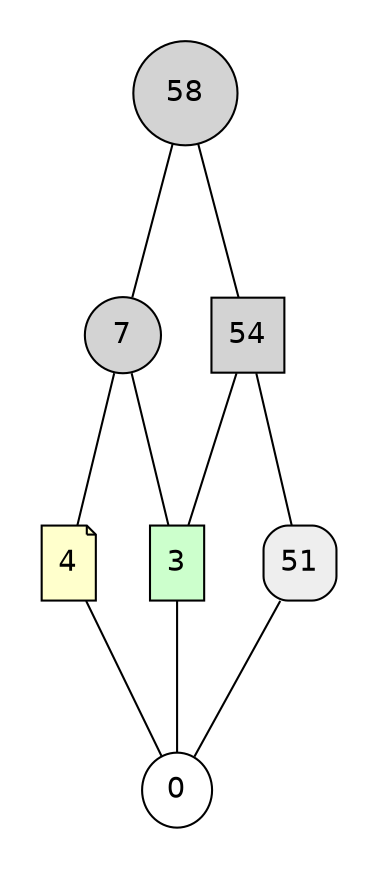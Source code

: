 // <Lattice object of 3 atoms 7 concepts 2 coatoms at 0x10f76f898>
digraph Lattice {
	node [label="" shape=circle style=filled width=.25]
	edge [dir=none labeldistance=1.5 minlen=2]
	subgraph cluster_0 {
		color=transparent
		c0 [fillcolor="" fontname=helvetica label=0 shape="" style=""]
	}
	subgraph cluster_1 {
		color=transparent
		c1 [fillcolor="#CCFFCC" fontname=helvetica label=3 shape=box style=filled]
	}
	c1 -> c0
	subgraph cluster_2 {
		color=transparent
		c2 [fillcolor="#FFFFCC" fontname=helvetica label=4 shape=note style=filled]
	}
	c2 -> c0
	subgraph cluster_3 {
		color=transparent
		c3 [fontname=helvetica label=7 style=filled]
	}
	c3 -> c1
	c3 -> c2
	subgraph cluster_4 {
		color=transparent
		c4 [fillcolor="#EEEEEE" fontname=helvetica label=51 shape=box style="filled,rounded"]
	}
	c4 -> c0
	subgraph cluster_5 {
		color=transparent
		c5 [fontname=helvetica label=54 shape=box]
	}
	c5 -> c1
	c5 -> c4
	subgraph cluster_6 {
		color=transparent
		c6 [fontname=helvetica label=58]
	}
	c6 -> c3
	c6 -> c5
}
